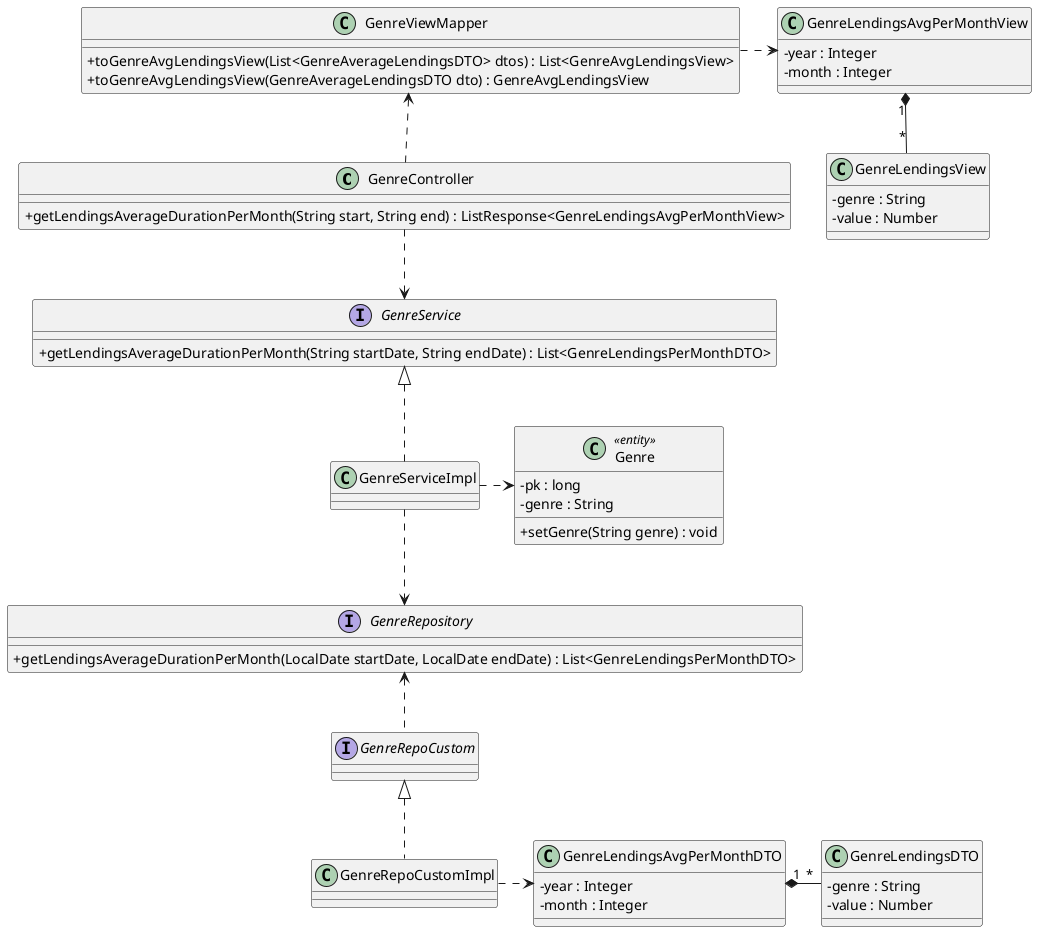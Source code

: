 @startuml

'hide circle
skinparam classAttributeIconSize 0

class GenreController {
    + getLendingsAverageDurationPerMonth(String start, String end) : ListResponse<GenreLendingsAvgPerMonthView>
}

interface GenreService {
    + getLendingsAverageDurationPerMonth(String startDate, String endDate) : List<GenreLendingsPerMonthDTO>
}

class GenreServiceImpl implements GenreService{
}

interface GenreRepository {
    + getLendingsAverageDurationPerMonth(LocalDate startDate, LocalDate endDate) : List<GenreLendingsPerMonthDTO>
}

interface GenreRepoCustom {
}

class GenreRepoCustomImpl implements GenreRepoCustom {
}

class Genre <<entity>>{
    - pk : long
    - genre : String
    + setGenre(String genre) : void
}

class GenreViewMapper{
    + toGenreAvgLendingsView(List<GenreAverageLendingsDTO> dtos) : List<GenreAvgLendingsView>
    + toGenreAvgLendingsView(GenreAverageLendingsDTO dto) : GenreAvgLendingsView
}

class GenreLendingsAvgPerMonthView{
    - year : Integer
    - month : Integer
}

class GenreLendingsView{
    - genre : String
    - value : Number
}


class GenreLendingsAvgPerMonthDTO{
    - year : Integer
    - month : Integer
}

class GenreLendingsDTO{
    - genre : String
    - value : Number
}

GenreServiceImpl .right.> Genre

GenreController ..> GenreService
GenreServiceImpl .down.> GenreRepository

GenreController .up.> GenreViewMapper
GenreViewMapper .right.> GenreLendingsAvgPerMonthView
GenreLendingsAvgPerMonthView "1" *-- "*" GenreLendingsView


GenreRepoCustom .up.> GenreRepository

GenreRepoCustomImpl .right.> GenreLendingsAvgPerMonthDTO
GenreLendingsAvgPerMonthDTO "1" *-right- "*" GenreLendingsDTO



@enduml